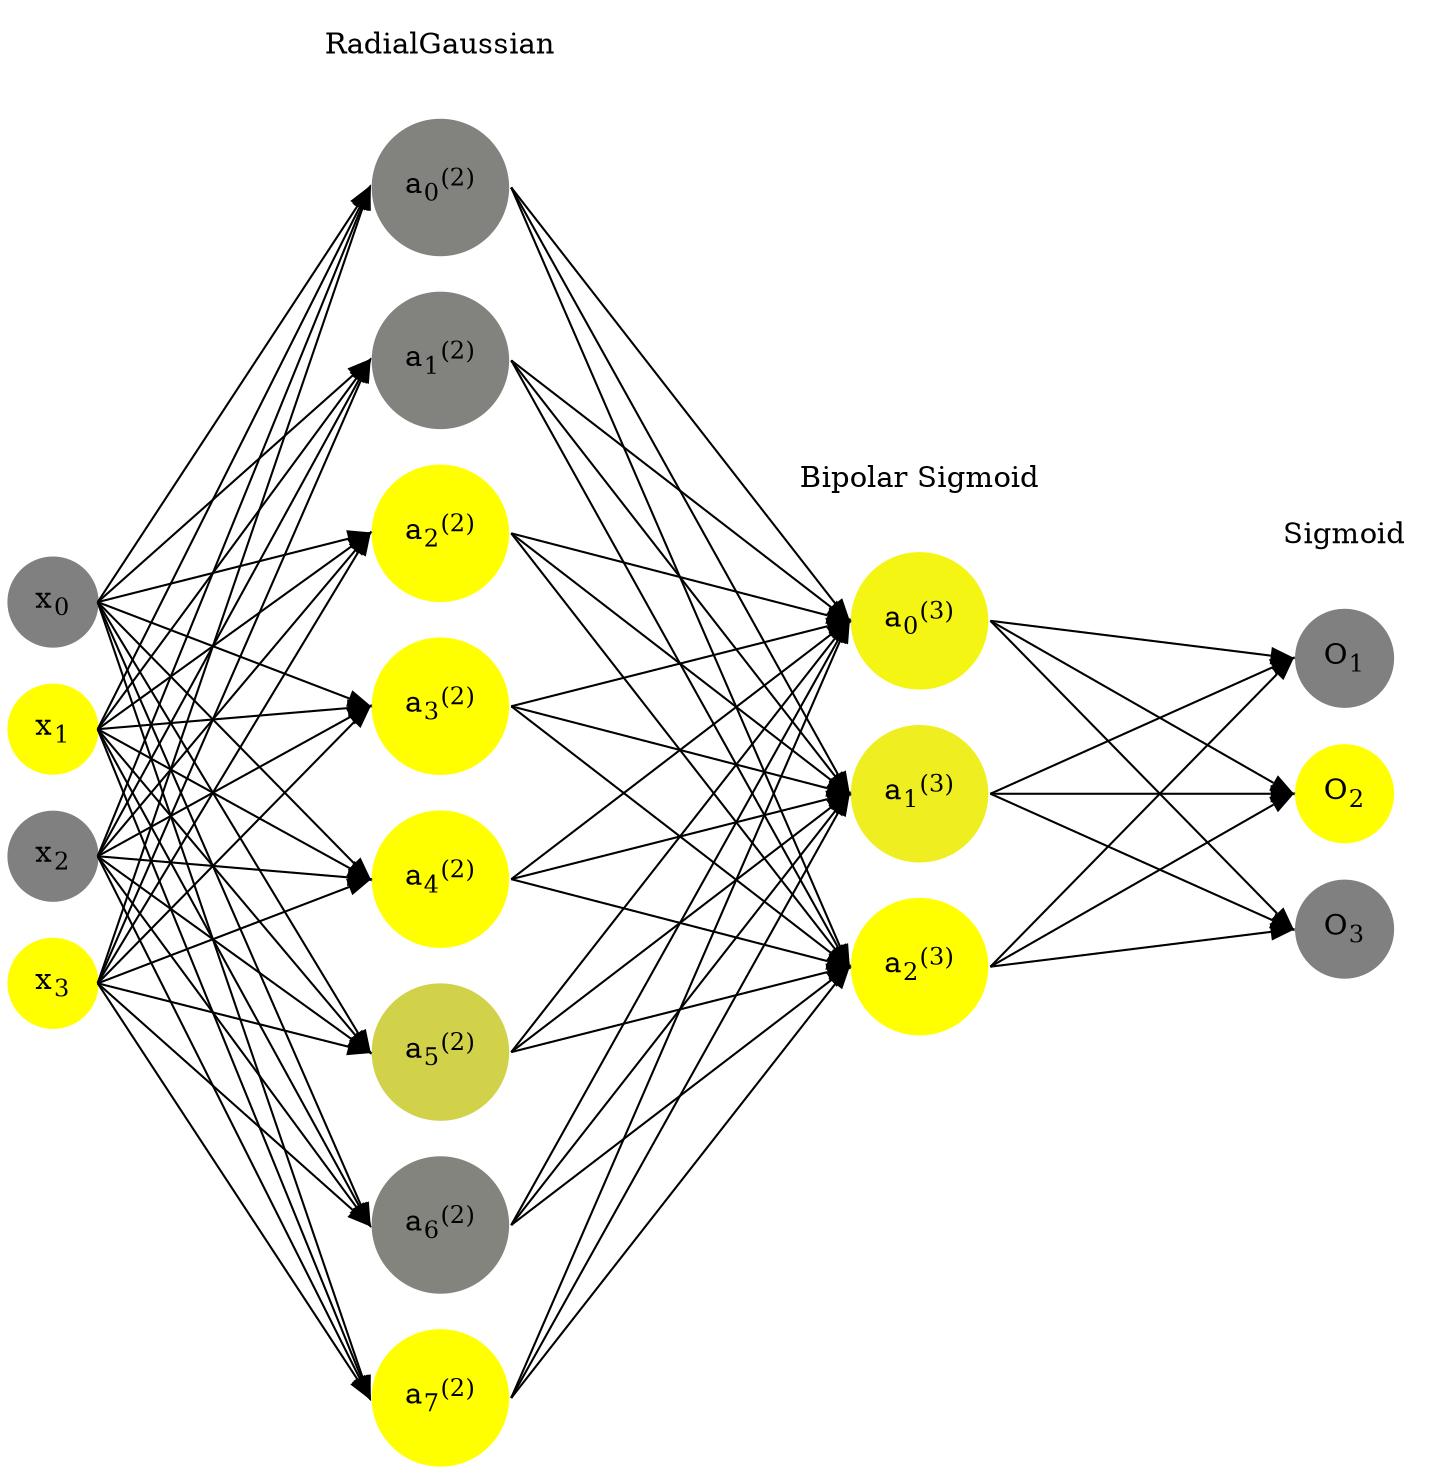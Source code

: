 digraph G {
	rankdir = LR;
	splines=false;
	edge[style=invis];
	ranksep= 1.4;
	{
	node [shape=circle, color="0.1667, 0.0, 0.5", style=filled, fillcolor="0.1667, 0.0, 0.5"];
	x0 [label=<x<sub>0</sub>>];
	}
	{
	node [shape=circle, color="0.1667, 1.0, 1.0", style=filled, fillcolor="0.1667, 1.0, 1.0"];
	x1 [label=<x<sub>1</sub>>];
	}
	{
	node [shape=circle, color="0.1667, 0.0, 0.5", style=filled, fillcolor="0.1667, 0.0, 0.5"];
	x2 [label=<x<sub>2</sub>>];
	}
	{
	node [shape=circle, color="0.1667, 1.0, 1.0", style=filled, fillcolor="0.1667, 1.0, 1.0"];
	x3 [label=<x<sub>3</sub>>];
	}
	{
	node [shape=circle, color="0.1667, 0.018459, 0.509229", style=filled, fillcolor="0.1667, 0.018459, 0.509229"];
	a02 [label=<a<sub>0</sub><sup>(2)</sup>>];
	}
	{
	node [shape=circle, color="0.1667, 0.017313, 0.508656", style=filled, fillcolor="0.1667, 0.017313, 0.508656"];
	a12 [label=<a<sub>1</sub><sup>(2)</sup>>];
	}
	{
	node [shape=circle, color="0.1667, 0.999112, 0.999556", style=filled, fillcolor="0.1667, 0.999112, 0.999556"];
	a22 [label=<a<sub>2</sub><sup>(2)</sup>>];
	}
	{
	node [shape=circle, color="0.1667, 0.999966, 0.999983", style=filled, fillcolor="0.1667, 0.999966, 0.999983"];
	a32 [label=<a<sub>3</sub><sup>(2)</sup>>];
	}
	{
	node [shape=circle, color="0.1667, 0.998057, 0.999028", style=filled, fillcolor="0.1667, 0.998057, 0.999028"];
	a42 [label=<a<sub>4</sub><sup>(2)</sup>>];
	}
	{
	node [shape=circle, color="0.1667, 0.648064, 0.824032", style=filled, fillcolor="0.1667, 0.648064, 0.824032"];
	a52 [label=<a<sub>5</sub><sup>(2)</sup>>];
	}
	{
	node [shape=circle, color="0.1667, 0.038874, 0.519437", style=filled, fillcolor="0.1667, 0.038874, 0.519437"];
	a62 [label=<a<sub>6</sub><sup>(2)</sup>>];
	}
	{
	node [shape=circle, color="0.1667, 0.999895, 0.999947", style=filled, fillcolor="0.1667, 0.999895, 0.999947"];
	a72 [label=<a<sub>7</sub><sup>(2)</sup>>];
	}
	{
	node [shape=circle, color="0.1667, 0.917444, 0.958722", style=filled, fillcolor="0.1667, 0.917444, 0.958722"];
	a03 [label=<a<sub>0</sub><sup>(3)</sup>>];
	}
	{
	node [shape=circle, color="0.1667, 0.865123, 0.932562", style=filled, fillcolor="0.1667, 0.865123, 0.932562"];
	a13 [label=<a<sub>1</sub><sup>(3)</sup>>];
	}
	{
	node [shape=circle, color="0.1667, 0.998446, 0.999223", style=filled, fillcolor="0.1667, 0.998446, 0.999223"];
	a23 [label=<a<sub>2</sub><sup>(3)</sup>>];
	}
	{
	node [shape=circle, color="0.1667, 0.0, 0.5", style=filled, fillcolor="0.1667, 0.0, 0.5"];
	O1 [label=<O<sub>1</sub>>];
	}
	{
	node [shape=circle, color="0.1667, 1.0, 1.0", style=filled, fillcolor="0.1667, 1.0, 1.0"];
	O2 [label=<O<sub>2</sub>>];
	}
	{
	node [shape=circle, color="0.1667, 0.0, 0.5", style=filled, fillcolor="0.1667, 0.0, 0.5"];
	O3 [label=<O<sub>3</sub>>];
	}
	{
	rank=same;
	x0->x1->x2->x3;
	}
	{
	rank=same;
	a02->a12->a22->a32->a42->a52->a62->a72;
	}
	{
	rank=same;
	a03->a13->a23;
	}
	{
	rank=same;
	O1->O2->O3;
	}
	l1 [shape=plaintext,label="RadialGaussian"];
	l1->a02;
	{rank=same; l1;a02};
	l2 [shape=plaintext,label="Bipolar Sigmoid"];
	l2->a03;
	{rank=same; l2;a03};
	l3 [shape=plaintext,label="Sigmoid"];
	l3->O1;
	{rank=same; l3;O1};
edge[style=solid, tailport=e, headport=w];
	{x0;x1;x2;x3} -> {a02;a12;a22;a32;a42;a52;a62;a72};
	{a02;a12;a22;a32;a42;a52;a62;a72} -> {a03;a13;a23};
	{a03;a13;a23} -> {O1,O2,O3};
}